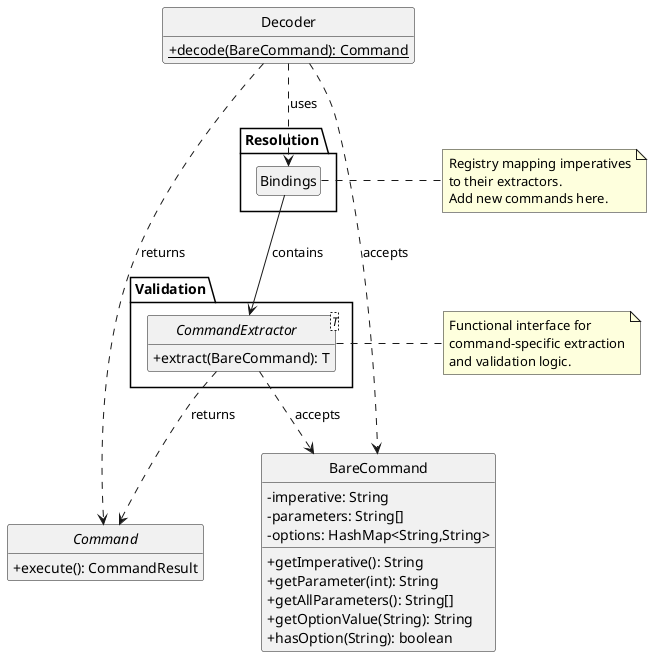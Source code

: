 @startuml
skinparam style strictuml
skinparam classAttributeIconSize 0
hide empty members
!define INTERFACE interface

class Decoder {
    + {static} decode(BareCommand): Command
}

abstract class Command {
    + execute(): CommandResult
}

class BareCommand {
    - imperative: String
    - parameters: String[]
    - options: HashMap<String,String>
    __
    + getImperative(): String
    + getParameter(int): String
    + getAllParameters(): String[]
    + getOptionValue(String): String
    + hasOption(String): boolean
}

package "Resolution" {
    enum Bindings {
    }
}

package "Validation" {
    INTERFACE "CommandExtractor<T>" as CommandExtractor {
        + extract(BareCommand): T
    }
}

' Relationships - Core Decoding Flow
Decoder ..> Bindings : uses
Decoder ..> BareCommand : accepts
Decoder ..> Command : returns

Bindings --> CommandExtractor : contains

CommandExtractor ..> BareCommand : accepts
CommandExtractor ..> Command : returns

' Notes
note right of Bindings
Registry mapping imperatives
to their extractors.
Add new commands here.
end note

note right of CommandExtractor
Functional interface for
command-specific extraction
and validation logic.
end note

@enduml
